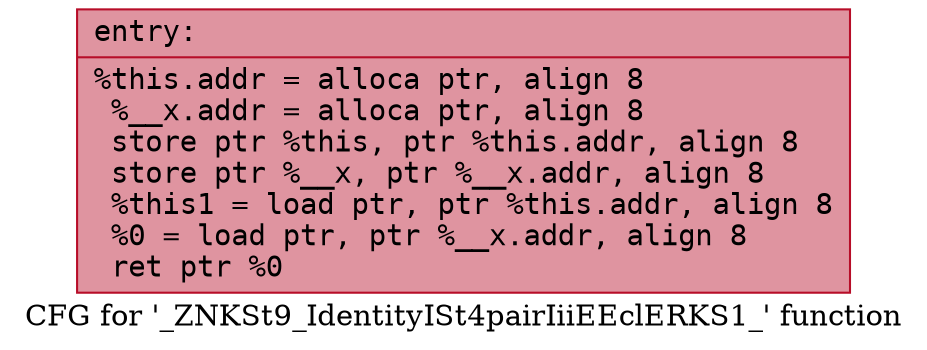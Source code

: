digraph "CFG for '_ZNKSt9_IdentityISt4pairIiiEEclERKS1_' function" {
	label="CFG for '_ZNKSt9_IdentityISt4pairIiiEEclERKS1_' function";

	Node0x55579ce1eda0 [shape=record,color="#b70d28ff", style=filled, fillcolor="#b70d2870" fontname="Courier",label="{entry:\l|  %this.addr = alloca ptr, align 8\l  %__x.addr = alloca ptr, align 8\l  store ptr %this, ptr %this.addr, align 8\l  store ptr %__x, ptr %__x.addr, align 8\l  %this1 = load ptr, ptr %this.addr, align 8\l  %0 = load ptr, ptr %__x.addr, align 8\l  ret ptr %0\l}"];
}
